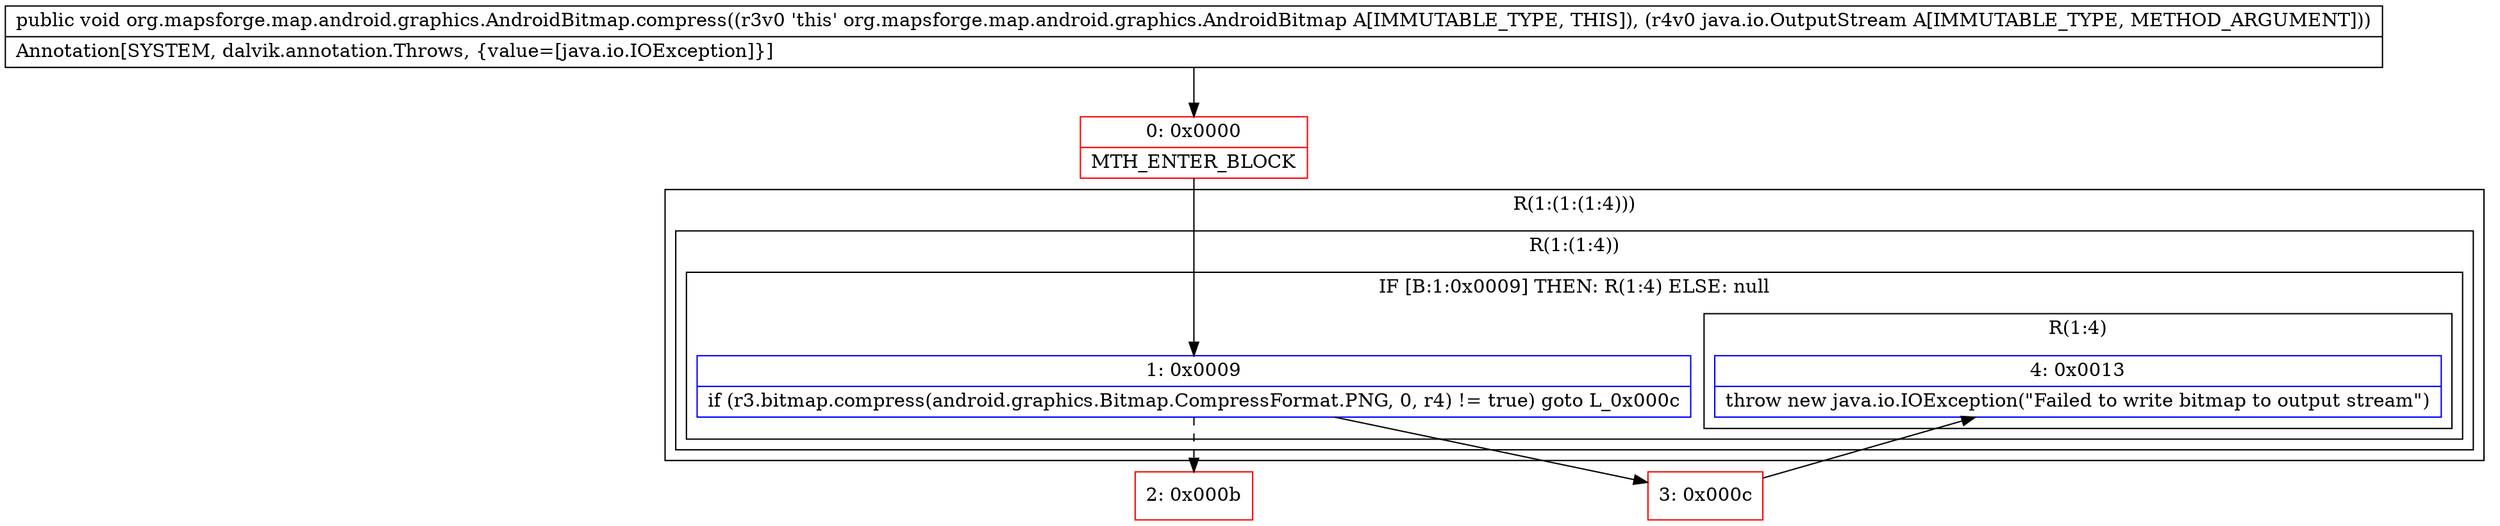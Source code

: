digraph "CFG fororg.mapsforge.map.android.graphics.AndroidBitmap.compress(Ljava\/io\/OutputStream;)V" {
subgraph cluster_Region_156504485 {
label = "R(1:(1:(1:4)))";
node [shape=record,color=blue];
subgraph cluster_Region_1539911374 {
label = "R(1:(1:4))";
node [shape=record,color=blue];
subgraph cluster_IfRegion_232597054 {
label = "IF [B:1:0x0009] THEN: R(1:4) ELSE: null";
node [shape=record,color=blue];
Node_1 [shape=record,label="{1\:\ 0x0009|if (r3.bitmap.compress(android.graphics.Bitmap.CompressFormat.PNG, 0, r4) != true) goto L_0x000c\l}"];
subgraph cluster_Region_297648582 {
label = "R(1:4)";
node [shape=record,color=blue];
Node_4 [shape=record,label="{4\:\ 0x0013|throw new java.io.IOException(\"Failed to write bitmap to output stream\")\l}"];
}
}
}
}
Node_0 [shape=record,color=red,label="{0\:\ 0x0000|MTH_ENTER_BLOCK\l}"];
Node_2 [shape=record,color=red,label="{2\:\ 0x000b}"];
Node_3 [shape=record,color=red,label="{3\:\ 0x000c}"];
MethodNode[shape=record,label="{public void org.mapsforge.map.android.graphics.AndroidBitmap.compress((r3v0 'this' org.mapsforge.map.android.graphics.AndroidBitmap A[IMMUTABLE_TYPE, THIS]), (r4v0 java.io.OutputStream A[IMMUTABLE_TYPE, METHOD_ARGUMENT]))  | Annotation[SYSTEM, dalvik.annotation.Throws, \{value=[java.io.IOException]\}]\l}"];
MethodNode -> Node_0;
Node_1 -> Node_2[style=dashed];
Node_1 -> Node_3;
Node_0 -> Node_1;
Node_3 -> Node_4;
}

